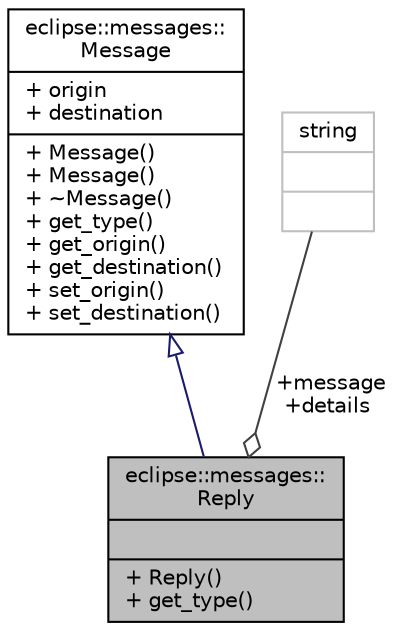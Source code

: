 digraph "eclipse::messages::Reply"
{
  edge [fontname="Helvetica",fontsize="10",labelfontname="Helvetica",labelfontsize="10"];
  node [fontname="Helvetica",fontsize="10",shape=record];
  Node1 [label="{eclipse::messages::\lReply\n||+ Reply()\l+ get_type()\l}",height=0.2,width=0.4,color="black", fillcolor="grey75", style="filled" fontcolor="black"];
  Node2 -> Node1 [dir="back",color="midnightblue",fontsize="10",style="solid",arrowtail="onormal",fontname="Helvetica"];
  Node2 [label="{eclipse::messages::\lMessage\n|+ origin\l+ destination\l|+ Message()\l+ Message()\l+ ~Message()\l+ get_type()\l+ get_origin()\l+ get_destination()\l+ set_origin()\l+ set_destination()\l}",height=0.2,width=0.4,color="black", fillcolor="white", style="filled",URL="$structeclipse_1_1messages_1_1Message.html"];
  Node3 -> Node1 [color="grey25",fontsize="10",style="solid",label=" +message\n+details" ,arrowhead="odiamond",fontname="Helvetica"];
  Node3 [label="{string\n||}",height=0.2,width=0.4,color="grey75", fillcolor="white", style="filled"];
}
